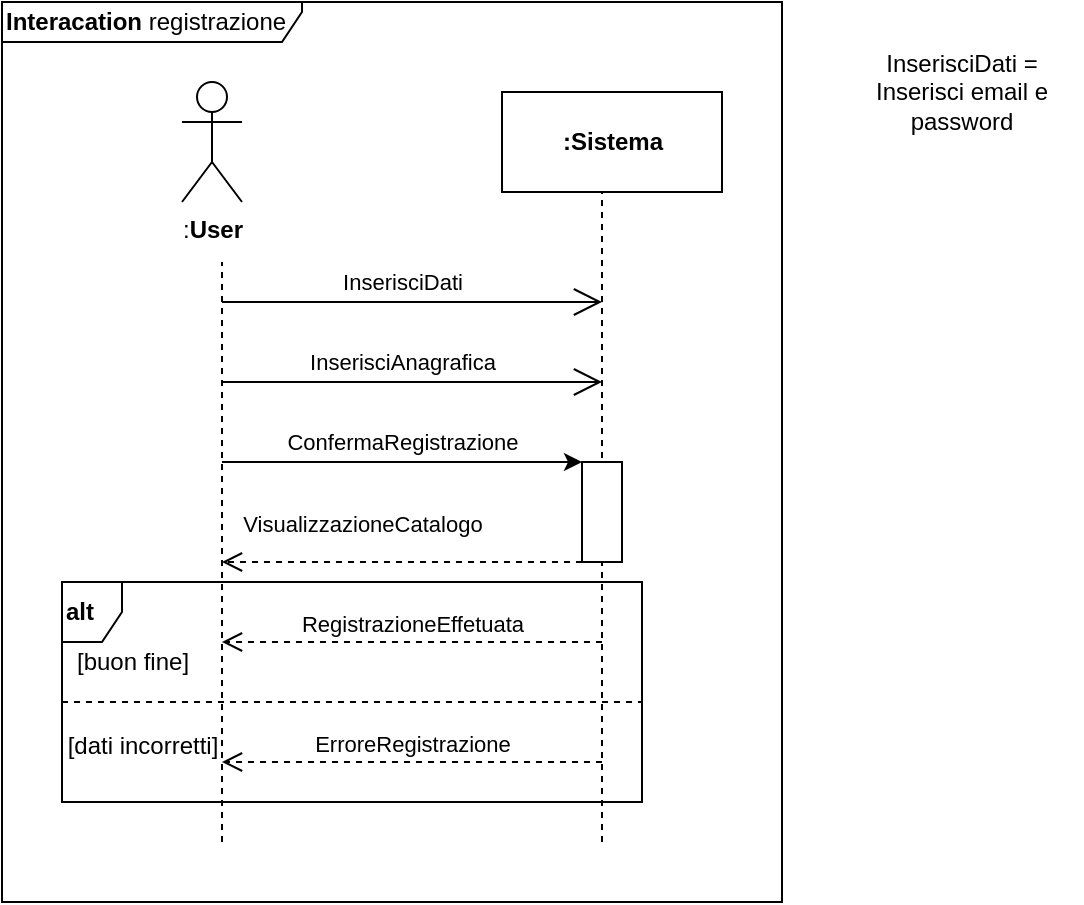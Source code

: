 <mxfile version="13.4.2" type="device"><diagram name="Page-1" id="13e1069c-82ec-6db2-03f1-153e76fe0fe0"><mxGraphModel dx="1595" dy="814" grid="1" gridSize="10" guides="1" tooltips="1" connect="1" arrows="1" fold="1" page="1" pageScale="1" pageWidth="1100" pageHeight="850" background="#ffffff" math="0" shadow="0"><root><mxCell id="0"/><mxCell id="1" parent="0"/><mxCell id="T7IPHLdmBt6gWsUB25Yg-1" value=":&lt;b&gt;User&lt;/b&gt;" style="shape=umlActor;verticalLabelPosition=bottom;labelBackgroundColor=#ffffff;verticalAlign=top;html=1;" parent="1" vertex="1"><mxGeometry x="100" y="50" width="30" height="60" as="geometry"/></mxCell><mxCell id="T7IPHLdmBt6gWsUB25Yg-4" value="&lt;b&gt;Interacation &lt;/b&gt;registrazione" style="shape=umlFrame;whiteSpace=wrap;html=1;width=150;height=20;align=left;" parent="1" vertex="1"><mxGeometry x="10" y="10" width="390" height="450" as="geometry"/></mxCell><mxCell id="T7IPHLdmBt6gWsUB25Yg-9" value="&lt;b&gt;:Sistema&lt;/b&gt;" style="html=1;" parent="1" vertex="1"><mxGeometry x="260" y="55" width="110" height="50" as="geometry"/></mxCell><mxCell id="T7IPHLdmBt6gWsUB25Yg-10" value="" style="endArrow=none;dashed=1;html=1;" parent="1" edge="1"><mxGeometry width="50" height="50" relative="1" as="geometry"><mxPoint x="120" y="430" as="sourcePoint"/><mxPoint x="120" y="140" as="targetPoint"/></mxGeometry></mxCell><mxCell id="T7IPHLdmBt6gWsUB25Yg-11" value="" style="endArrow=none;dashed=1;html=1;" parent="1" edge="1"><mxGeometry width="50" height="50" relative="1" as="geometry"><mxPoint x="310" y="430" as="sourcePoint"/><mxPoint x="310.0" y="105" as="targetPoint"/></mxGeometry></mxCell><mxCell id="T7IPHLdmBt6gWsUB25Yg-13" value="InserisciDati" style="endArrow=open;endFill=1;endSize=12;html=1;" parent="1" edge="1"><mxGeometry x="-0.053" y="10" width="160" relative="1" as="geometry"><mxPoint x="120" y="160" as="sourcePoint"/><mxPoint x="310" y="160" as="targetPoint"/><mxPoint as="offset"/></mxGeometry></mxCell><mxCell id="T7IPHLdmBt6gWsUB25Yg-15" value="" style="rounded=0;whiteSpace=wrap;html=1;" parent="1" vertex="1"><mxGeometry x="300" y="240" width="20" height="50" as="geometry"/></mxCell><mxCell id="T7IPHLdmBt6gWsUB25Yg-16" value="ConfermaRegistrazione" style="endArrow=classic;html=1;entryX=0;entryY=0;entryDx=0;entryDy=0;" parent="1" target="T7IPHLdmBt6gWsUB25Yg-15" edge="1"><mxGeometry y="10" width="50" height="50" relative="1" as="geometry"><mxPoint x="120" y="240" as="sourcePoint"/><mxPoint x="190" y="330" as="targetPoint"/><mxPoint as="offset"/></mxGeometry></mxCell><mxCell id="T7IPHLdmBt6gWsUB25Yg-17" value="RegistrazioneEffetuata" style="html=1;verticalAlign=bottom;endArrow=open;dashed=1;endSize=8;" parent="1" edge="1"><mxGeometry relative="1" as="geometry"><mxPoint x="310" y="330" as="sourcePoint"/><mxPoint x="120" y="330" as="targetPoint"/></mxGeometry></mxCell><mxCell id="T7IPHLdmBt6gWsUB25Yg-18" value="ErroreRegistrazione" style="html=1;verticalAlign=bottom;endArrow=open;dashed=1;endSize=8;" parent="1" edge="1"><mxGeometry relative="1" as="geometry"><mxPoint x="310" y="390" as="sourcePoint"/><mxPoint x="120" y="390.0" as="targetPoint"/></mxGeometry></mxCell><mxCell id="T7IPHLdmBt6gWsUB25Yg-20" value="&lt;b&gt;alt&lt;/b&gt;" style="shape=umlFrame;whiteSpace=wrap;html=1;align=left;width=30;height=30;" parent="1" vertex="1"><mxGeometry x="40" y="300" width="290" height="110" as="geometry"/></mxCell><mxCell id="T7IPHLdmBt6gWsUB25Yg-22" value="" style="endArrow=none;dashed=1;html=1;" parent="1" edge="1"><mxGeometry width="50" height="50" relative="1" as="geometry"><mxPoint x="40" y="360" as="sourcePoint"/><mxPoint x="330" y="360" as="targetPoint"/></mxGeometry></mxCell><mxCell id="T7IPHLdmBt6gWsUB25Yg-25" value="[buon fine]" style="text;html=1;align=center;verticalAlign=middle;resizable=0;points=[];autosize=1;" parent="1" vertex="1"><mxGeometry x="40" y="330" width="70" height="20" as="geometry"/></mxCell><mxCell id="T7IPHLdmBt6gWsUB25Yg-26" value="[dati incorretti]" style="text;html=1;align=center;verticalAlign=middle;resizable=0;points=[];autosize=1;" parent="1" vertex="1"><mxGeometry x="35" y="372" width="90" height="20" as="geometry"/></mxCell><mxCell id="pMqw7m7pAXKrK70KS-oV-1" value="InserisciAnagrafica" style="endArrow=open;endFill=1;endSize=12;html=1;" parent="1" edge="1"><mxGeometry x="-0.053" y="10" width="160" relative="1" as="geometry"><mxPoint x="120" y="200" as="sourcePoint"/><mxPoint x="310" y="200" as="targetPoint"/><mxPoint as="offset"/></mxGeometry></mxCell><mxCell id="pMqw7m7pAXKrK70KS-oV-2" value="InserisciDati = Inserisci email e password" style="text;html=1;strokeColor=none;fillColor=none;align=center;verticalAlign=middle;whiteSpace=wrap;rounded=0;" parent="1" vertex="1"><mxGeometry x="430" y="30" width="120" height="50" as="geometry"/></mxCell><mxCell id="1tbNgdofvkVOheV6dwfk-1" value="VisualizzazioneCatalogo" style="html=1;verticalAlign=bottom;endArrow=open;dashed=1;endSize=8;exitX=0;exitY=1;exitDx=0;exitDy=0;" edge="1" parent="1" source="T7IPHLdmBt6gWsUB25Yg-15"><mxGeometry x="0.222" y="-10" relative="1" as="geometry"><mxPoint x="210" y="580" as="sourcePoint"/><mxPoint x="120" y="290" as="targetPoint"/><Array as="points"/><mxPoint as="offset"/></mxGeometry></mxCell></root></mxGraphModel></diagram></mxfile>